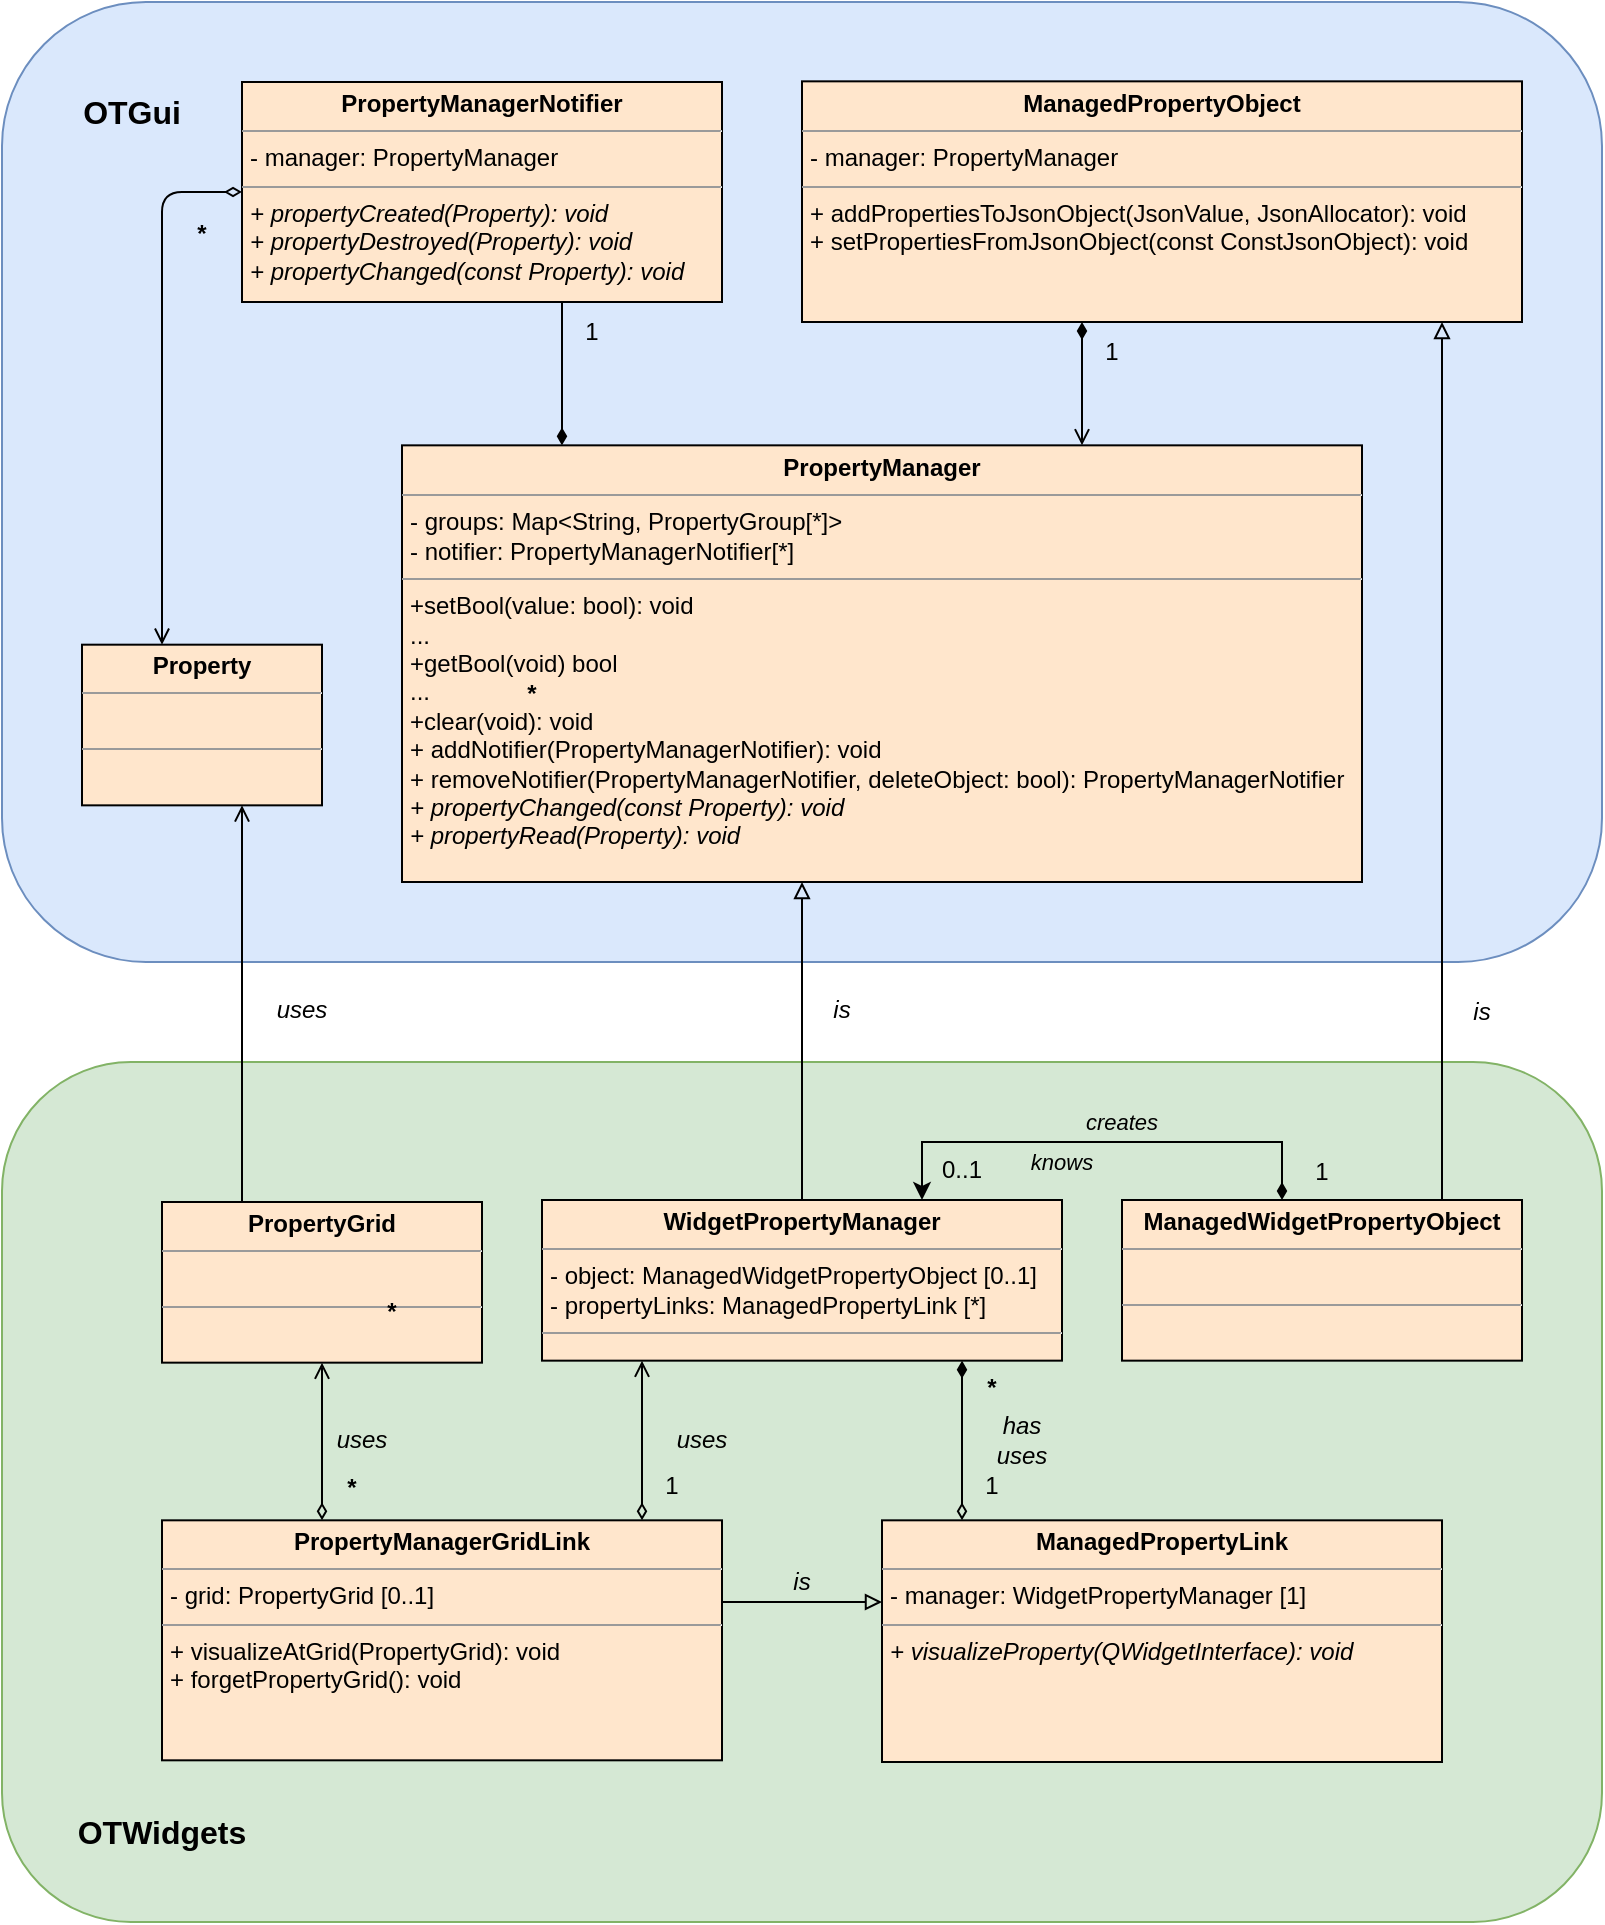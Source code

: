 <mxfile version="26.0.16">
  <diagram name="Page-1" id="ouaMxLSBtEZ3bAKFIiwC">
    <mxGraphModel dx="587" dy="569" grid="1" gridSize="10" guides="1" tooltips="1" connect="1" arrows="1" fold="1" page="1" pageScale="1" pageWidth="1654" pageHeight="1169" math="0" shadow="0">
      <root>
        <mxCell id="0" />
        <mxCell id="1" parent="0" />
        <mxCell id="fTHsf_-EWj778DUfdyIp-22" value="" style="rounded=1;whiteSpace=wrap;html=1;fillColor=#d5e8d4;connectable=0;allowArrows=0;strokeColor=#82b366;align=center;verticalAlign=middle;fontFamily=Helvetica;fontSize=11;labelBackgroundColor=default;" parent="1" vertex="1">
          <mxGeometry x="160" y="610" width="800" height="430" as="geometry" />
        </mxCell>
        <mxCell id="fTHsf_-EWj778DUfdyIp-10" value="" style="rounded=1;whiteSpace=wrap;html=1;fillColor=#dae8fc;connectable=0;allowArrows=0;fontFamily=Helvetica;fontSize=11;labelBackgroundColor=default;strokeColor=#6c8ebf;" parent="1" vertex="1">
          <mxGeometry x="160" y="80" width="800" height="480" as="geometry" />
        </mxCell>
        <mxCell id="fTHsf_-EWj778DUfdyIp-26" style="edgeStyle=orthogonalEdgeStyle;shape=connector;curved=0;rounded=1;orthogonalLoop=1;jettySize=auto;html=1;strokeColor=default;align=center;verticalAlign=middle;fontFamily=Helvetica;fontSize=12;fontColor=default;labelBackgroundColor=default;endArrow=open;endFill=0;startArrow=diamondThin;startFill=0;" parent="1" source="fTHsf_-EWj778DUfdyIp-1" target="fTHsf_-EWj778DUfdyIp-23" edge="1">
          <mxGeometry relative="1" as="geometry">
            <Array as="points">
              <mxPoint x="240" y="175" />
            </Array>
          </mxGeometry>
        </mxCell>
        <mxCell id="fTHsf_-EWj778DUfdyIp-1" value="&lt;p style=&quot;text-align: center; margin: 4px 0px 0px;&quot;&gt;&lt;span style=&quot;background-color: transparent; text-align: left;&quot;&gt;&lt;b&gt;PropertyManagerNotifier&lt;/b&gt;&lt;/span&gt;&lt;/p&gt;&lt;hr size=&quot;1&quot;&gt;&lt;p style=&quot;margin:0px;margin-left:4px;&quot;&gt;- manager:&amp;nbsp;PropertyManager&lt;/p&gt;&lt;hr size=&quot;1&quot;&gt;&lt;p style=&quot;margin:0px;margin-left:4px;&quot;&gt;&lt;i&gt;+ propertyCreated(Property): void&lt;/i&gt;&lt;/p&gt;&lt;p style=&quot;margin:0px;margin-left:4px;&quot;&gt;&lt;i&gt;+ propertyDestroyed(Property): void&lt;/i&gt;&lt;/p&gt;&lt;p style=&quot;margin:0px;margin-left:4px;&quot;&gt;&lt;i&gt;+ propertyChanged(const Property): void&lt;/i&gt;&lt;/p&gt;" style="verticalAlign=top;align=left;overflow=fill;fontSize=12;fontFamily=Helvetica;html=1;fillColor=#ffe6cc;strokeColor=#000000;" parent="1" vertex="1">
          <mxGeometry x="280" y="120" width="240" height="110" as="geometry" />
        </mxCell>
        <mxCell id="fTHsf_-EWj778DUfdyIp-2" value="&lt;p style=&quot;margin:0px;margin-top:4px;text-align:center;&quot;&gt;&lt;b&gt;ManagedPropertyObject&lt;/b&gt;&lt;/p&gt;&lt;hr size=&quot;1&quot;&gt;&lt;p style=&quot;margin:0px;margin-left:4px;&quot;&gt;- manager:&amp;nbsp;PropertyManager&lt;/p&gt;&lt;hr size=&quot;1&quot;&gt;&lt;p style=&quot;margin:0px;margin-left:4px;&quot;&gt;+ addPropertiesToJsonObject(JsonValue, JsonAllocator): void&lt;/p&gt;&lt;p style=&quot;margin:0px;margin-left:4px;&quot;&gt;+&amp;nbsp;setPropertiesFromJsonObject(const ConstJsonObject): void&lt;/p&gt;" style="verticalAlign=top;align=left;overflow=fill;fontSize=12;fontFamily=Helvetica;html=1;fillColor=#ffe6cc;strokeColor=#000000;" parent="1" vertex="1">
          <mxGeometry x="560" y="119.67" width="360" height="120.33" as="geometry" />
        </mxCell>
        <mxCell id="fTHsf_-EWj778DUfdyIp-4" style="edgeStyle=orthogonalEdgeStyle;rounded=1;orthogonalLoop=1;jettySize=auto;html=1;curved=0;endArrow=none;endFill=0;startFill=1;startArrow=diamondThin;" parent="1" source="fTHsf_-EWj778DUfdyIp-3" target="fTHsf_-EWj778DUfdyIp-1" edge="1">
          <mxGeometry relative="1" as="geometry">
            <Array as="points">
              <mxPoint x="440" y="280" />
              <mxPoint x="440" y="280" />
            </Array>
          </mxGeometry>
        </mxCell>
        <mxCell id="fTHsf_-EWj778DUfdyIp-5" style="edgeStyle=orthogonalEdgeStyle;shape=connector;curved=0;rounded=1;orthogonalLoop=1;jettySize=auto;html=1;strokeColor=default;align=center;verticalAlign=middle;fontFamily=Helvetica;fontSize=11;fontColor=default;labelBackgroundColor=default;endArrow=diamondThin;endFill=1;startFill=0;startArrow=open;" parent="1" source="fTHsf_-EWj778DUfdyIp-3" target="fTHsf_-EWj778DUfdyIp-2" edge="1">
          <mxGeometry relative="1" as="geometry">
            <Array as="points">
              <mxPoint x="700" y="280" />
              <mxPoint x="700" y="280" />
            </Array>
          </mxGeometry>
        </mxCell>
        <mxCell id="fTHsf_-EWj778DUfdyIp-3" value="&lt;p style=&quot;text-align: center; margin: 4px 0px 0px;&quot;&gt;&lt;span style=&quot;background-color: transparent; text-align: left;&quot;&gt;&lt;b&gt;PropertyManager&lt;/b&gt;&lt;/span&gt;&lt;/p&gt;&lt;hr size=&quot;1&quot;&gt;&lt;p style=&quot;margin:0px;margin-left:4px;&quot;&gt;- groups: Map&amp;lt;String, PropertyGroup[*]&amp;gt;&lt;/p&gt;&lt;p style=&quot;margin:0px;margin-left:4px;&quot;&gt;- notifier: PropertyManagerNotifier[*]&lt;/p&gt;&lt;hr size=&quot;1&quot;&gt;&lt;p style=&quot;margin:0px;margin-left:4px;&quot;&gt;+setBool(value: bool): void&lt;/p&gt;&lt;p style=&quot;margin:0px;margin-left:4px;&quot;&gt;...&lt;/p&gt;&lt;p style=&quot;margin:0px;margin-left:4px;&quot;&gt;+getBool(void) bool&lt;/p&gt;&lt;p style=&quot;margin:0px;margin-left:4px;&quot;&gt;...&lt;/p&gt;&lt;p style=&quot;margin:0px;margin-left:4px;&quot;&gt;+clear(void): void&lt;/p&gt;&lt;p style=&quot;margin:0px;margin-left:4px;&quot;&gt;+ addNotifier(&lt;span style=&quot;background-color: transparent; color: light-dark(rgb(0, 0, 0), rgb(255, 255, 255));&quot;&gt;PropertyManagerNotifier): void&lt;/span&gt;&lt;/p&gt;&lt;p style=&quot;margin:0px;margin-left:4px;&quot;&gt;+ removeNotifier(&lt;span style=&quot;background-color: transparent; color: light-dark(rgb(0, 0, 0), rgb(255, 255, 255));&quot;&gt;PropertyManagerNotifier, deleteObject: bool):&amp;nbsp;&lt;/span&gt;&lt;span style=&quot;background-color: transparent; color: light-dark(rgb(0, 0, 0), rgb(255, 255, 255));&quot;&gt;PropertyManagerNotifier&lt;/span&gt;&lt;/p&gt;&lt;p style=&quot;margin:0px;margin-left:4px;&quot;&gt;&lt;i&gt;+ propertyChanged(const Property): void&lt;/i&gt;&lt;/p&gt;&lt;p style=&quot;margin:0px;margin-left:4px;&quot;&gt;&lt;i&gt;+ propertyRead(Property): void&lt;/i&gt;&lt;/p&gt;" style="verticalAlign=top;align=left;overflow=fill;fontSize=12;fontFamily=Helvetica;html=1;fillColor=#ffe6cc;strokeColor=#000000;" parent="1" vertex="1">
          <mxGeometry x="360" y="301.67" width="480" height="218.33" as="geometry" />
        </mxCell>
        <mxCell id="fTHsf_-EWj778DUfdyIp-19" style="edgeStyle=orthogonalEdgeStyle;shape=connector;curved=0;rounded=1;orthogonalLoop=1;jettySize=auto;html=1;strokeColor=default;align=center;verticalAlign=middle;fontFamily=Helvetica;fontSize=12;fontColor=default;labelBackgroundColor=default;endArrow=block;endFill=0;" parent="1" source="fTHsf_-EWj778DUfdyIp-16" target="fTHsf_-EWj778DUfdyIp-3" edge="1">
          <mxGeometry relative="1" as="geometry">
            <Array as="points">
              <mxPoint x="560" y="660" />
              <mxPoint x="560" y="660" />
            </Array>
          </mxGeometry>
        </mxCell>
        <mxCell id="fTHsf_-EWj778DUfdyIp-35" style="edgeStyle=orthogonalEdgeStyle;shape=connector;curved=0;rounded=1;orthogonalLoop=1;jettySize=auto;html=1;strokeColor=default;align=center;verticalAlign=middle;fontFamily=Helvetica;fontSize=12;fontColor=default;labelBackgroundColor=default;endArrow=diamondThin;endFill=0;startFill=1;startArrow=diamondThin;" parent="1" source="fTHsf_-EWj778DUfdyIp-16" target="fTHsf_-EWj778DUfdyIp-34" edge="1">
          <mxGeometry relative="1" as="geometry">
            <Array as="points">
              <mxPoint x="640" y="770" />
              <mxPoint x="640" y="770" />
            </Array>
          </mxGeometry>
        </mxCell>
        <mxCell id="fTHsf_-EWj778DUfdyIp-16" value="&lt;p style=&quot;text-align: center; margin: 4px 0px 0px;&quot;&gt;&lt;span style=&quot;background-color: transparent; text-align: left;&quot;&gt;&lt;b&gt;WidgetPropertyManager&lt;/b&gt;&lt;/span&gt;&lt;/p&gt;&lt;hr size=&quot;1&quot;&gt;&lt;p style=&quot;margin:0px;margin-left:4px;&quot;&gt;&lt;span style=&quot;background-color: transparent; color: light-dark(rgb(0, 0, 0), rgb(255, 255, 255));&quot;&gt;- object:&amp;nbsp;&lt;/span&gt;&lt;span style=&quot;background-color: transparent;&quot;&gt;ManagedWidgetPropertyObject [0..1]&lt;/span&gt;&lt;/p&gt;&lt;p style=&quot;margin:0px;margin-left:4px;&quot;&gt;&lt;span style=&quot;background-color: transparent; color: light-dark(rgb(0, 0, 0), rgb(255, 255, 255));&quot;&gt;- propertyLinks: ManagedPropertyLink [*]&lt;/span&gt;&lt;/p&gt;&lt;hr size=&quot;1&quot;&gt;&lt;p style=&quot;margin:0px;margin-left:4px;&quot;&gt;&lt;br&gt;&lt;/p&gt;" style="verticalAlign=top;align=left;overflow=fill;fontSize=12;fontFamily=Helvetica;html=1;fillColor=#ffe6cc;strokeColor=#000000;fontColor=default;" parent="1" vertex="1">
          <mxGeometry x="430" y="679" width="260" height="80.33" as="geometry" />
        </mxCell>
        <mxCell id="fTHsf_-EWj778DUfdyIp-29" style="edgeStyle=orthogonalEdgeStyle;shape=connector;curved=0;rounded=1;orthogonalLoop=1;jettySize=auto;html=1;strokeColor=default;align=center;verticalAlign=middle;fontFamily=Helvetica;fontSize=12;fontColor=default;labelBackgroundColor=default;endArrow=open;endFill=0;startArrow=diamondThin;startFill=0;" parent="1" source="fTHsf_-EWj778DUfdyIp-17" target="fTHsf_-EWj778DUfdyIp-18" edge="1">
          <mxGeometry relative="1" as="geometry">
            <Array as="points">
              <mxPoint x="320" y="800" />
              <mxPoint x="320" y="800" />
            </Array>
          </mxGeometry>
        </mxCell>
        <mxCell id="fTHsf_-EWj778DUfdyIp-39" style="edgeStyle=orthogonalEdgeStyle;shape=connector;curved=0;rounded=1;orthogonalLoop=1;jettySize=auto;html=1;strokeColor=default;align=center;verticalAlign=middle;fontFamily=Helvetica;fontSize=12;fontColor=default;labelBackgroundColor=default;endArrow=open;endFill=0;startArrow=diamondThin;startFill=0;" parent="1" source="fTHsf_-EWj778DUfdyIp-17" target="fTHsf_-EWj778DUfdyIp-16" edge="1">
          <mxGeometry relative="1" as="geometry">
            <Array as="points">
              <mxPoint x="480" y="800" />
              <mxPoint x="480" y="800" />
            </Array>
          </mxGeometry>
        </mxCell>
        <mxCell id="fTHsf_-EWj778DUfdyIp-17" value="&lt;p style=&quot;text-align: center; margin: 4px 0px 0px;&quot;&gt;&lt;span style=&quot;background-color: transparent; text-align: left;&quot;&gt;&lt;b&gt;PropertyManagerGridLink&lt;/b&gt;&lt;/span&gt;&lt;/p&gt;&lt;hr size=&quot;1&quot;&gt;&lt;p style=&quot;margin:0px;margin-left:4px;&quot;&gt;- grid: PropertyGrid [0..1]&lt;/p&gt;&lt;hr size=&quot;1&quot;&gt;&lt;p style=&quot;margin:0px;margin-left:4px;&quot;&gt;+ visualizeAtGrid(PropertyGrid): void&lt;/p&gt;&lt;p style=&quot;margin:0px;margin-left:4px;&quot;&gt;+ forgetPropertyGrid(): void&lt;/p&gt;" style="verticalAlign=top;align=left;overflow=fill;fontSize=12;fontFamily=Helvetica;html=1;fillColor=#ffe6cc;strokeColor=#000000;fontColor=default;" parent="1" vertex="1">
          <mxGeometry x="240" y="839.16" width="280" height="120" as="geometry" />
        </mxCell>
        <mxCell id="fTHsf_-EWj778DUfdyIp-42" style="edgeStyle=orthogonalEdgeStyle;shape=connector;curved=0;rounded=1;orthogonalLoop=1;jettySize=auto;html=1;strokeColor=default;align=center;verticalAlign=middle;fontFamily=Helvetica;fontSize=12;fontColor=default;labelBackgroundColor=default;endArrow=open;endFill=0;" parent="1" source="fTHsf_-EWj778DUfdyIp-18" target="fTHsf_-EWj778DUfdyIp-23" edge="1">
          <mxGeometry relative="1" as="geometry">
            <Array as="points">
              <mxPoint x="280" y="580" />
              <mxPoint x="280" y="580" />
            </Array>
          </mxGeometry>
        </mxCell>
        <mxCell id="fTHsf_-EWj778DUfdyIp-18" value="&lt;p style=&quot;margin:0px;margin-top:4px;text-align:center;&quot;&gt;&lt;b&gt;PropertyGrid&lt;/b&gt;&lt;/p&gt;&lt;hr size=&quot;1&quot;&gt;&lt;p style=&quot;margin:0px;margin-left:4px;&quot;&gt;&lt;br&gt;&lt;/p&gt;&lt;hr size=&quot;1&quot;&gt;&lt;p style=&quot;margin:0px;margin-left:4px;&quot;&gt;&lt;br&gt;&lt;/p&gt;" style="verticalAlign=top;align=left;overflow=fill;fontSize=12;fontFamily=Helvetica;html=1;fillColor=#ffe6cc;strokeColor=#000000;fontColor=default;" parent="1" vertex="1">
          <mxGeometry x="240" y="680" width="160" height="80.33" as="geometry" />
        </mxCell>
        <mxCell id="fTHsf_-EWj778DUfdyIp-20" value="is" style="text;html=1;align=center;verticalAlign=middle;whiteSpace=wrap;rounded=0;fontStyle=2;fontSize=12;connectable=0;allowArrows=0;fontFamily=Helvetica;fontColor=default;" parent="1" vertex="1">
          <mxGeometry x="560" y="564" width="40" height="40" as="geometry" />
        </mxCell>
        <mxCell id="fTHsf_-EWj778DUfdyIp-23" value="&lt;p style=&quot;margin:0px;margin-top:4px;text-align:center;&quot;&gt;&lt;b&gt;Property&lt;/b&gt;&lt;/p&gt;&lt;hr size=&quot;1&quot;&gt;&lt;p style=&quot;margin:0px;margin-left:4px;&quot;&gt;&lt;br&gt;&lt;/p&gt;&lt;hr size=&quot;1&quot;&gt;&lt;p style=&quot;margin:0px;margin-left:4px;&quot;&gt;&lt;br&gt;&lt;/p&gt;" style="verticalAlign=top;align=left;overflow=fill;fontSize=12;fontFamily=Helvetica;html=1;fillColor=#ffe6cc;strokeColor=#000000;fontColor=default;" parent="1" vertex="1">
          <mxGeometry x="200" y="401.34" width="120" height="80.33" as="geometry" />
        </mxCell>
        <mxCell id="fTHsf_-EWj778DUfdyIp-27" value="*" style="text;html=1;align=center;verticalAlign=middle;whiteSpace=wrap;rounded=0;fontStyle=1;connectable=0;allowArrows=0;fontFamily=Helvetica;fontSize=12;fontColor=default;" parent="1" vertex="1">
          <mxGeometry x="245" y="180" width="30" height="31.67" as="geometry" />
        </mxCell>
        <mxCell id="fTHsf_-EWj778DUfdyIp-30" value="uses" style="text;html=1;align=center;verticalAlign=middle;whiteSpace=wrap;rounded=0;fontStyle=2;fontSize=12;connectable=0;allowArrows=0;fontFamily=Helvetica;fontColor=default;" parent="1" vertex="1">
          <mxGeometry x="320" y="789.16" width="40" height="20" as="geometry" />
        </mxCell>
        <mxCell id="fTHsf_-EWj778DUfdyIp-31" value="*" style="text;html=1;align=center;verticalAlign=middle;whiteSpace=wrap;rounded=0;fontStyle=1;connectable=0;allowArrows=0;fontFamily=Helvetica;fontSize=12;fontColor=default;" parent="1" vertex="1">
          <mxGeometry x="340" y="719.33" width="30" height="31.67" as="geometry" />
        </mxCell>
        <mxCell id="fTHsf_-EWj778DUfdyIp-36" style="edgeStyle=orthogonalEdgeStyle;shape=connector;curved=0;rounded=1;orthogonalLoop=1;jettySize=auto;html=1;strokeColor=default;align=center;verticalAlign=middle;fontFamily=Helvetica;fontSize=12;fontColor=default;labelBackgroundColor=default;endArrow=none;endFill=0;startFill=0;startArrow=block;" parent="1" source="fTHsf_-EWj778DUfdyIp-34" target="fTHsf_-EWj778DUfdyIp-17" edge="1">
          <mxGeometry relative="1" as="geometry">
            <Array as="points">
              <mxPoint x="560" y="880" />
              <mxPoint x="560" y="880" />
            </Array>
          </mxGeometry>
        </mxCell>
        <mxCell id="fTHsf_-EWj778DUfdyIp-34" value="&lt;p style=&quot;text-align: center; margin: 4px 0px 0px;&quot;&gt;&lt;span style=&quot;background-color: transparent; text-align: left;&quot;&gt;&lt;b&gt;ManagedPropertyLink&lt;/b&gt;&lt;/span&gt;&lt;/p&gt;&lt;hr size=&quot;1&quot;&gt;&lt;p style=&quot;margin:0px;margin-left:4px;&quot;&gt;- manager: WidgetPropertyManager [1]&lt;/p&gt;&lt;hr size=&quot;1&quot;&gt;&lt;p style=&quot;margin:0px;margin-left:4px;&quot;&gt;&lt;i style=&quot;background-color: transparent; color: light-dark(rgb(0, 0, 0), rgb(255, 255, 255));&quot;&gt;+ visualizeProperty(QWidgetInterface): void&lt;/i&gt;&lt;/p&gt;" style="verticalAlign=top;align=left;overflow=fill;fontSize=12;fontFamily=Helvetica;html=1;fillColor=#ffe6cc;strokeColor=#000000;fontColor=default;" parent="1" vertex="1">
          <mxGeometry x="600" y="839.16" width="280" height="120.84" as="geometry" />
        </mxCell>
        <mxCell id="fTHsf_-EWj778DUfdyIp-37" value="is" style="text;html=1;align=center;verticalAlign=middle;whiteSpace=wrap;rounded=0;fontStyle=2;fontSize=12;connectable=0;allowArrows=0;fontFamily=Helvetica;fontColor=default;" parent="1" vertex="1">
          <mxGeometry x="540" y="860" width="40" height="20" as="geometry" />
        </mxCell>
        <mxCell id="fTHsf_-EWj778DUfdyIp-38" value="*" style="text;html=1;align=center;verticalAlign=middle;whiteSpace=wrap;rounded=0;fontStyle=1;connectable=0;allowArrows=0;fontFamily=Helvetica;fontSize=12;fontColor=default;" parent="1" vertex="1">
          <mxGeometry x="320" y="807.49" width="30" height="31.67" as="geometry" />
        </mxCell>
        <mxCell id="fTHsf_-EWj778DUfdyIp-40" value="1" style="text;html=1;align=center;verticalAlign=middle;whiteSpace=wrap;rounded=0;connectable=0;allowArrows=0;fontFamily=Helvetica;fontSize=12;fontColor=default;" parent="1" vertex="1">
          <mxGeometry x="480" y="807.49" width="30" height="30" as="geometry" />
        </mxCell>
        <mxCell id="fTHsf_-EWj778DUfdyIp-41" value="uses" style="text;html=1;align=center;verticalAlign=middle;whiteSpace=wrap;rounded=0;fontStyle=2;fontSize=12;connectable=0;allowArrows=0;fontFamily=Helvetica;fontColor=default;" parent="1" vertex="1">
          <mxGeometry x="480" y="779.16" width="60" height="40" as="geometry" />
        </mxCell>
        <mxCell id="fTHsf_-EWj778DUfdyIp-43" value="uses" style="text;html=1;align=center;verticalAlign=middle;whiteSpace=wrap;rounded=0;fontStyle=2;fontSize=12;connectable=0;allowArrows=0;fontFamily=Helvetica;fontColor=default;" parent="1" vertex="1">
          <mxGeometry x="290" y="564" width="40" height="40" as="geometry" />
        </mxCell>
        <mxCell id="fTHsf_-EWj778DUfdyIp-44" value="*" style="text;html=1;align=center;verticalAlign=middle;whiteSpace=wrap;rounded=0;fontStyle=1;connectable=0;allowArrows=0;fontFamily=Helvetica;fontSize=12;fontColor=default;" parent="1" vertex="1">
          <mxGeometry x="640" y="757.49" width="30" height="31.67" as="geometry" />
        </mxCell>
        <mxCell id="fTHsf_-EWj778DUfdyIp-45" value="1" style="text;html=1;align=center;verticalAlign=middle;whiteSpace=wrap;rounded=0;connectable=0;allowArrows=0;fontFamily=Helvetica;fontSize=12;fontColor=default;" parent="1" vertex="1">
          <mxGeometry x="640" y="807.49" width="30" height="30" as="geometry" />
        </mxCell>
        <mxCell id="fTHsf_-EWj778DUfdyIp-47" value="1" style="text;html=1;align=center;verticalAlign=middle;whiteSpace=wrap;rounded=0;connectable=0;allowArrows=0;fontFamily=Helvetica;fontSize=12;fontColor=default;" parent="1" vertex="1">
          <mxGeometry x="700" y="240" width="30" height="30" as="geometry" />
        </mxCell>
        <mxCell id="fTHsf_-EWj778DUfdyIp-48" value="*" style="text;html=1;align=center;verticalAlign=middle;whiteSpace=wrap;rounded=0;fontStyle=1;connectable=0;allowArrows=0;fontFamily=Helvetica;fontSize=12;fontColor=default;" parent="1" vertex="1">
          <mxGeometry x="410" y="410" width="30" height="31.67" as="geometry" />
        </mxCell>
        <mxCell id="fTHsf_-EWj778DUfdyIp-49" value="1" style="text;html=1;align=center;verticalAlign=middle;whiteSpace=wrap;rounded=0;connectable=0;allowArrows=0;fontFamily=Helvetica;fontSize=12;fontColor=default;" parent="1" vertex="1">
          <mxGeometry x="440" y="230" width="30" height="30" as="geometry" />
        </mxCell>
        <mxCell id="fTHsf_-EWj778DUfdyIp-50" value="OTGui" style="text;html=1;align=center;verticalAlign=middle;whiteSpace=wrap;rounded=0;fontStyle=1;fontSize=16;connectable=0;allowArrows=0;fontFamily=Helvetica;fontColor=default;" parent="1" vertex="1">
          <mxGeometry x="200" y="120" width="50" height="30" as="geometry" />
        </mxCell>
        <mxCell id="fTHsf_-EWj778DUfdyIp-51" value="OTWidgets" style="text;html=1;align=center;verticalAlign=middle;whiteSpace=wrap;rounded=0;fontStyle=1;fontSize=16;connectable=0;allowArrows=0;fontFamily=Helvetica;fontColor=default;" parent="1" vertex="1">
          <mxGeometry x="200" y="980" width="80" height="30" as="geometry" />
        </mxCell>
        <mxCell id="Lsuha0PPmsPodY1JXp6o-1" value="&lt;div&gt;has&lt;/div&gt;uses" style="text;html=1;align=center;verticalAlign=middle;whiteSpace=wrap;rounded=0;fontStyle=2;fontSize=12;connectable=0;allowArrows=0;fontFamily=Helvetica;fontColor=default;" parent="1" vertex="1">
          <mxGeometry x="640" y="779.16" width="60" height="40" as="geometry" />
        </mxCell>
        <mxCell id="Lsuha0PPmsPodY1JXp6o-3" style="edgeStyle=orthogonalEdgeStyle;rounded=0;orthogonalLoop=1;jettySize=auto;html=1;endArrow=block;endFill=0;" parent="1" source="Lsuha0PPmsPodY1JXp6o-2" target="fTHsf_-EWj778DUfdyIp-2" edge="1">
          <mxGeometry relative="1" as="geometry">
            <Array as="points">
              <mxPoint x="880" y="590" />
              <mxPoint x="880" y="590" />
            </Array>
          </mxGeometry>
        </mxCell>
        <mxCell id="Lsuha0PPmsPodY1JXp6o-4" style="edgeStyle=orthogonalEdgeStyle;rounded=0;orthogonalLoop=1;jettySize=auto;html=1;startArrow=diamondThin;startFill=1;" parent="1" source="Lsuha0PPmsPodY1JXp6o-2" target="fTHsf_-EWj778DUfdyIp-16" edge="1">
          <mxGeometry relative="1" as="geometry">
            <Array as="points">
              <mxPoint x="800" y="650" />
              <mxPoint x="620" y="650" />
            </Array>
          </mxGeometry>
        </mxCell>
        <mxCell id="Lsuha0PPmsPodY1JXp6o-2" value="&lt;p style=&quot;text-align: center; margin: 4px 0px 0px;&quot;&gt;&lt;span style=&quot;background-color: transparent; text-align: left;&quot;&gt;&lt;b&gt;ManagedWidgetPropertyObject&lt;/b&gt;&lt;/span&gt;&lt;/p&gt;&lt;hr size=&quot;1&quot;&gt;&lt;p style=&quot;margin:0px;margin-left:4px;&quot;&gt;&lt;br&gt;&lt;/p&gt;&lt;hr size=&quot;1&quot;&gt;&lt;p style=&quot;margin:0px;margin-left:4px;&quot;&gt;&lt;br&gt;&lt;/p&gt;" style="verticalAlign=top;align=left;overflow=fill;fontSize=12;fontFamily=Helvetica;html=1;fillColor=#ffe6cc;strokeColor=#000000;" parent="1" vertex="1">
          <mxGeometry x="720" y="679" width="200" height="80.33" as="geometry" />
        </mxCell>
        <mxCell id="Lsuha0PPmsPodY1JXp6o-5" value="creates" style="text;html=1;align=center;verticalAlign=middle;whiteSpace=wrap;rounded=0;fontStyle=2;fontSize=11;connectable=0;allowArrows=0;" parent="1" vertex="1">
          <mxGeometry x="700" y="630" width="40" height="20" as="geometry" />
        </mxCell>
        <mxCell id="Lsuha0PPmsPodY1JXp6o-6" value="is" style="text;html=1;align=center;verticalAlign=middle;whiteSpace=wrap;rounded=0;fontStyle=2;fontSize=12;connectable=0;allowArrows=0;fontFamily=Helvetica;fontColor=default;" parent="1" vertex="1">
          <mxGeometry x="880" y="565" width="40" height="40" as="geometry" />
        </mxCell>
        <mxCell id="grYQMnGd_RnF0v5Gmvc9-2" value="knows" style="text;html=1;align=center;verticalAlign=middle;whiteSpace=wrap;rounded=0;fontStyle=2;fontSize=11;connectable=0;allowArrows=0;" vertex="1" parent="1">
          <mxGeometry x="670" y="650" width="40" height="20" as="geometry" />
        </mxCell>
        <mxCell id="grYQMnGd_RnF0v5Gmvc9-3" value="0..1" style="text;html=1;align=center;verticalAlign=middle;whiteSpace=wrap;rounded=0;connectable=0;allowArrows=0;" vertex="1" parent="1">
          <mxGeometry x="620" y="649" width="40" height="30" as="geometry" />
        </mxCell>
        <mxCell id="grYQMnGd_RnF0v5Gmvc9-4" value="1" style="text;html=1;align=center;verticalAlign=middle;whiteSpace=wrap;rounded=0;connectable=0;allowArrows=0;" vertex="1" parent="1">
          <mxGeometry x="805" y="650" width="30" height="30" as="geometry" />
        </mxCell>
      </root>
    </mxGraphModel>
  </diagram>
</mxfile>
